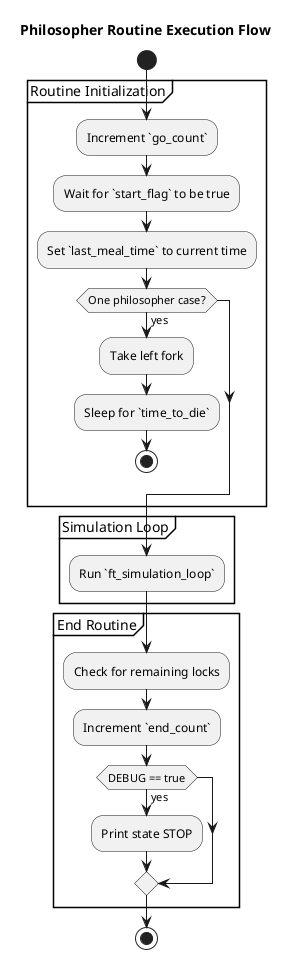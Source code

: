 @startuml
skinparam monochrome true
skinparam defaultTextAlignment center

title Philosopher Routine Execution Flow

|Philosopher Routine|

start

partition "Routine Initialization" {
    :Increment `go_count`;
    :Wait for `start_flag` to be true;
    :Set `last_meal_time` to current time;
    if (One philosopher case?) then (yes)
        :Take left fork;
        :Sleep for `time_to_die`;
        stop
    endif
}

partition "Simulation Loop" {
    :Run `ft_simulation_loop`;
}

partition "End Routine" {
    :Check for remaining locks;
    :Increment `end_count`;
    if (DEBUG == true) then (yes)
        :Print state STOP;
    endif
}

stop
@enduml

